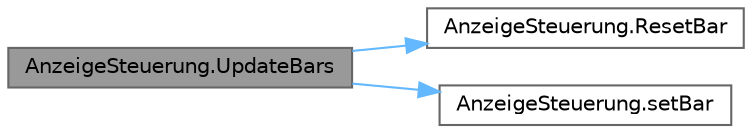 digraph "AnzeigeSteuerung.UpdateBars"
{
 // LATEX_PDF_SIZE
  bgcolor="transparent";
  edge [fontname=Helvetica,fontsize=10,labelfontname=Helvetica,labelfontsize=10];
  node [fontname=Helvetica,fontsize=10,shape=box,height=0.2,width=0.4];
  rankdir="LR";
  Node1 [id="Node000001",label="AnzeigeSteuerung.UpdateBars",height=0.2,width=0.4,color="gray40", fillcolor="grey60", style="filled", fontcolor="black",tooltip="This method updates the display's bar."];
  Node1 -> Node2 [id="edge1_Node000001_Node000002",color="steelblue1",style="solid",tooltip=" "];
  Node2 [id="Node000002",label="AnzeigeSteuerung.ResetBar",height=0.2,width=0.4,color="grey40", fillcolor="white", style="filled",URL="$class_anzeige_steuerung.html#a438d391d4bad5ee8b99f56b09aa0da7e",tooltip="This method resets the display's bar by changing the mesh."];
  Node1 -> Node3 [id="edge2_Node000001_Node000003",color="steelblue1",style="solid",tooltip=" "];
  Node3 [id="Node000003",label="AnzeigeSteuerung.setBar",height=0.2,width=0.4,color="grey40", fillcolor="white", style="filled",URL="$class_anzeige_steuerung.html#a52786149cb8bea1351a315fe7accdeea",tooltip="This method animates the display's bar by changing the mesh, vertices and indices."];
}
